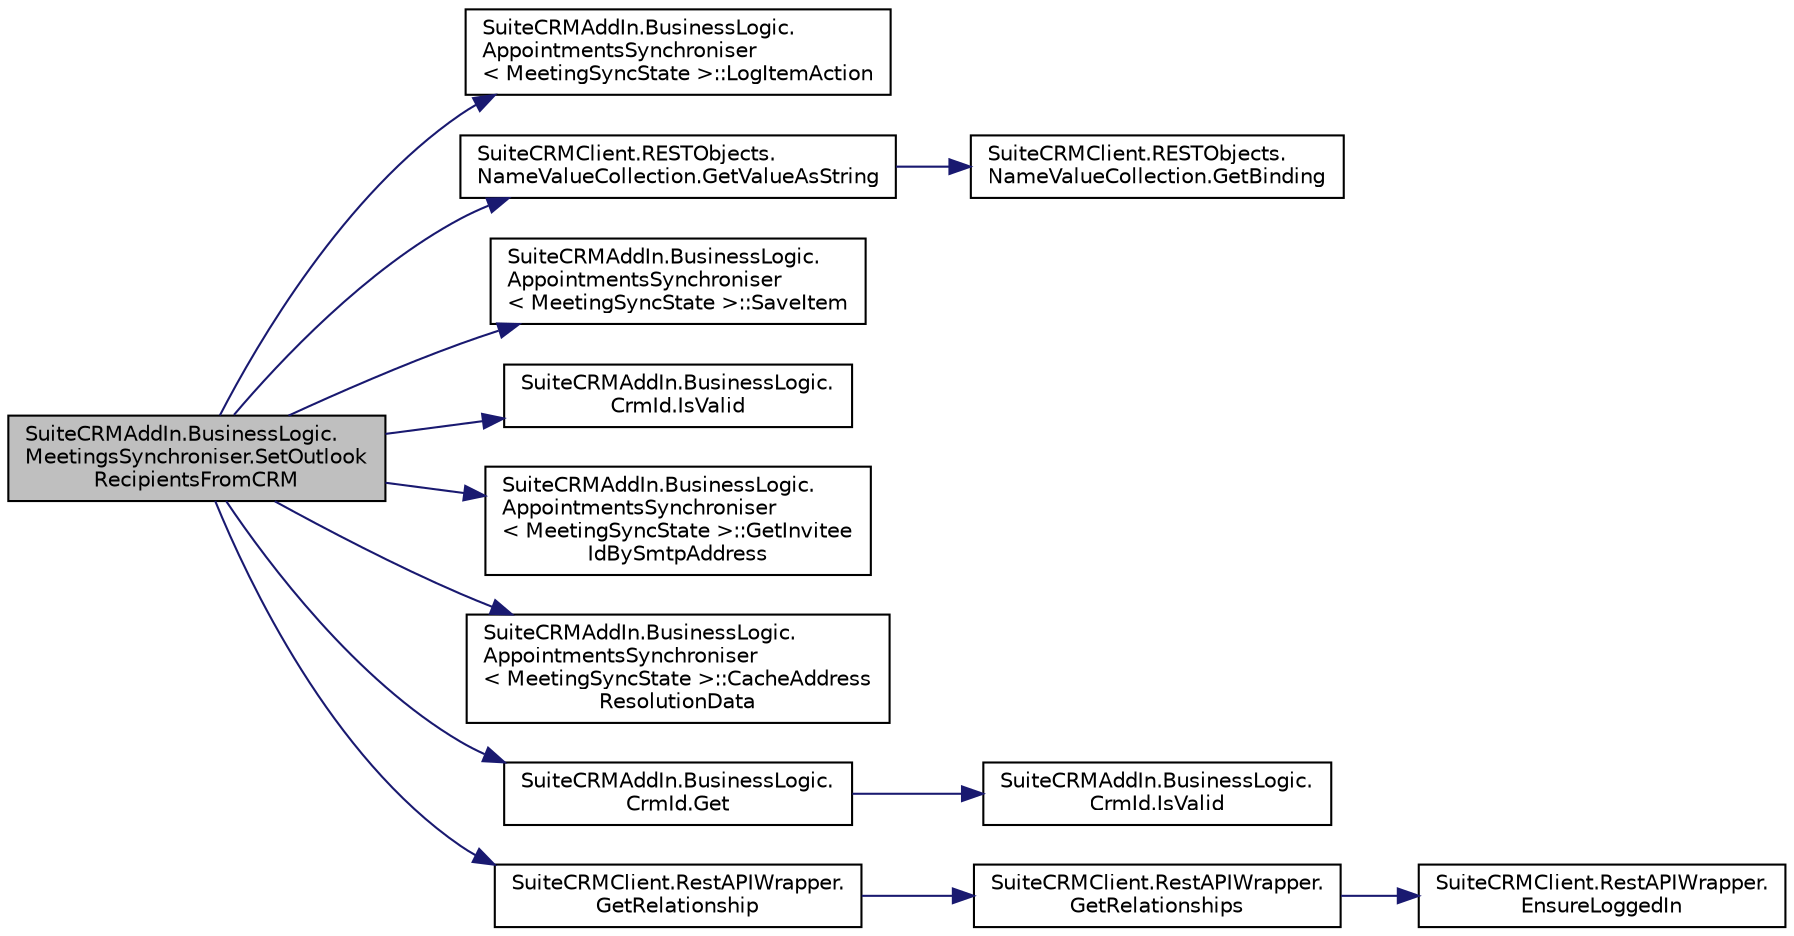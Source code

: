 digraph "SuiteCRMAddIn.BusinessLogic.MeetingsSynchroniser.SetOutlookRecipientsFromCRM"
{
  edge [fontname="Helvetica",fontsize="10",labelfontname="Helvetica",labelfontsize="10"];
  node [fontname="Helvetica",fontsize="10",shape=record];
  rankdir="LR";
  Node46 [label="SuiteCRMAddIn.BusinessLogic.\lMeetingsSynchroniser.SetOutlook\lRecipientsFromCRM",height=0.2,width=0.4,color="black", fillcolor="grey75", style="filled", fontcolor="black"];
  Node46 -> Node47 [color="midnightblue",fontsize="10",style="solid",fontname="Helvetica"];
  Node47 [label="SuiteCRMAddIn.BusinessLogic.\lAppointmentsSynchroniser\l\< MeetingSyncState \>::LogItemAction",height=0.2,width=0.4,color="black", fillcolor="white", style="filled",URL="$class_suite_c_r_m_add_in_1_1_business_logic_1_1_appointments_synchroniser.html#a714d6d1b6d5fcc092b77c462653fd4d6",tooltip="Log a message regarding this Outlook appointment. "];
  Node46 -> Node48 [color="midnightblue",fontsize="10",style="solid",fontname="Helvetica"];
  Node48 [label="SuiteCRMClient.RESTObjects.\lNameValueCollection.GetValueAsString",height=0.2,width=0.4,color="black", fillcolor="white", style="filled",URL="$class_suite_c_r_m_client_1_1_r_e_s_t_objects_1_1_name_value_collection.html#ae1d2ffcb26436a11652d46de487aba81",tooltip="Get the value for this name within this name-value collection, as a string. "];
  Node48 -> Node49 [color="midnightblue",fontsize="10",style="solid",fontname="Helvetica"];
  Node49 [label="SuiteCRMClient.RESTObjects.\lNameValueCollection.GetBinding",height=0.2,width=0.4,color="black", fillcolor="white", style="filled",URL="$class_suite_c_r_m_client_1_1_r_e_s_t_objects_1_1_name_value_collection.html#a0ee314d69ac1024c027b2ce6c0f4cfba",tooltip="Get the binding for this name within this name-value collection. "];
  Node46 -> Node50 [color="midnightblue",fontsize="10",style="solid",fontname="Helvetica"];
  Node50 [label="SuiteCRMAddIn.BusinessLogic.\lAppointmentsSynchroniser\l\< MeetingSyncState \>::SaveItem",height=0.2,width=0.4,color="black", fillcolor="white", style="filled",URL="$class_suite_c_r_m_add_in_1_1_business_logic_1_1_appointments_synchroniser.html#acb95f592eeff38a8fa7d446d965d9219"];
  Node46 -> Node51 [color="midnightblue",fontsize="10",style="solid",fontname="Helvetica"];
  Node51 [label="SuiteCRMAddIn.BusinessLogic.\lCrmId.IsValid",height=0.2,width=0.4,color="black", fillcolor="white", style="filled",URL="$class_suite_c_r_m_add_in_1_1_business_logic_1_1_crm_id.html#ae8a022a1d7034b495864a55ede1e0e72",tooltip="Validates a CRM id. "];
  Node46 -> Node52 [color="midnightblue",fontsize="10",style="solid",fontname="Helvetica"];
  Node52 [label="SuiteCRMAddIn.BusinessLogic.\lAppointmentsSynchroniser\l\< MeetingSyncState \>::GetInvitee\lIdBySmtpAddress",height=0.2,width=0.4,color="black", fillcolor="white", style="filled",URL="$class_suite_c_r_m_add_in_1_1_business_logic_1_1_appointments_synchroniser.html#af8b002babafbe3c21cbd27419ee72e95",tooltip="Get the id of the record with the specified smtpAddress in the module with the specified moduleName..."];
  Node46 -> Node53 [color="midnightblue",fontsize="10",style="solid",fontname="Helvetica"];
  Node53 [label="SuiteCRMAddIn.BusinessLogic.\lAppointmentsSynchroniser\l\< MeetingSyncState \>::CacheAddress\lResolutionData",height=0.2,width=0.4,color="black", fillcolor="white", style="filled",URL="$class_suite_c_r_m_add_in_1_1_business_logic_1_1_appointments_synchroniser.html#a3db1cb708cfecb94b84fc1b5a53ca59d",tooltip="Add an address resolution composed from this module name and record to the cache. ..."];
  Node46 -> Node54 [color="midnightblue",fontsize="10",style="solid",fontname="Helvetica"];
  Node54 [label="SuiteCRMAddIn.BusinessLogic.\lCrmId.Get",height=0.2,width=0.4,color="black", fillcolor="white", style="filled",URL="$class_suite_c_r_m_add_in_1_1_business_logic_1_1_crm_id.html#a4c42d534f0f83aa65403c2c8e06dc5d1",tooltip="Get the single CrmId instance for this value. "];
  Node54 -> Node55 [color="midnightblue",fontsize="10",style="solid",fontname="Helvetica"];
  Node55 [label="SuiteCRMAddIn.BusinessLogic.\lCrmId.IsValid",height=0.2,width=0.4,color="black", fillcolor="white", style="filled",URL="$class_suite_c_r_m_add_in_1_1_business_logic_1_1_crm_id.html#a753d936c4867f81d95032490ff89cd48",tooltip="Validates a CRM id. "];
  Node46 -> Node56 [color="midnightblue",fontsize="10",style="solid",fontname="Helvetica"];
  Node56 [label="SuiteCRMClient.RestAPIWrapper.\lGetRelationship",height=0.2,width=0.4,color="black", fillcolor="white", style="filled",URL="$class_suite_c_r_m_client_1_1_rest_a_p_i_wrapper.html#a1e5aa8d2efc737faddfd21d64bc54a04"];
  Node56 -> Node57 [color="midnightblue",fontsize="10",style="solid",fontname="Helvetica"];
  Node57 [label="SuiteCRMClient.RestAPIWrapper.\lGetRelationships",height=0.2,width=0.4,color="black", fillcolor="white", style="filled",URL="$class_suite_c_r_m_client_1_1_rest_a_p_i_wrapper.html#aa0b26f61f43db7cf65c8ae19336e3886"];
  Node57 -> Node58 [color="midnightblue",fontsize="10",style="solid",fontname="Helvetica"];
  Node58 [label="SuiteCRMClient.RestAPIWrapper.\lEnsureLoggedIn",height=0.2,width=0.4,color="black", fillcolor="white", style="filled",URL="$class_suite_c_r_m_client_1_1_rest_a_p_i_wrapper.html#a47fa9bef59b59f02817a631b33a61a35"];
}
